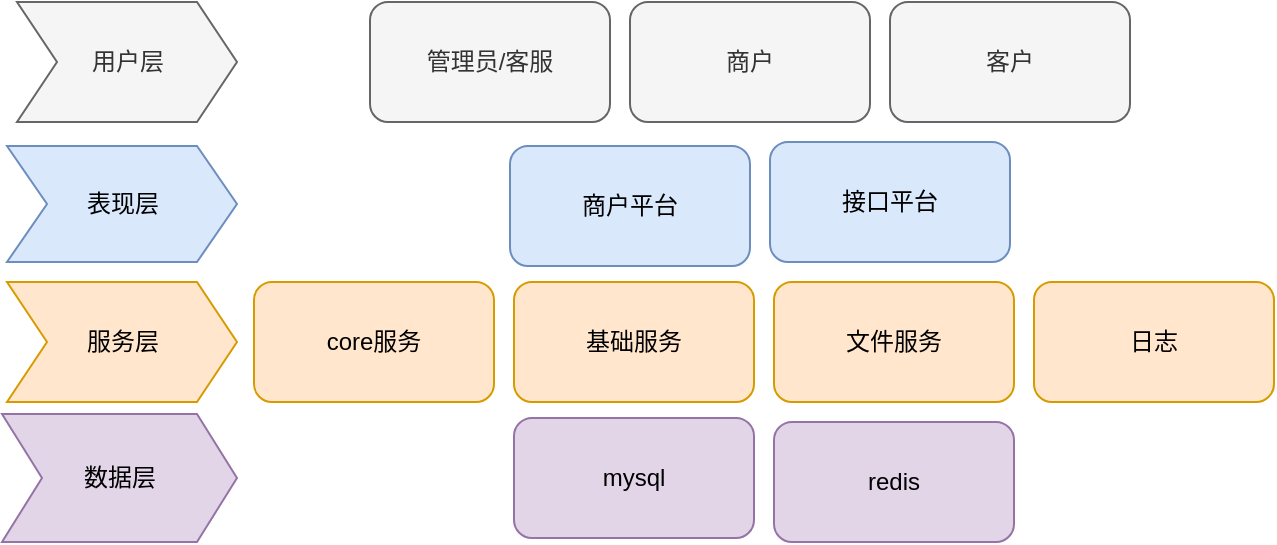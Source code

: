 <mxfile version="13.10.9" type="github"><diagram id="kgpKYQtTHZ0yAKxKKP6v" name="Page-1"><mxGraphModel dx="722" dy="376" grid="1" gridSize="10" guides="1" tooltips="1" connect="1" arrows="1" fold="1" page="1" pageScale="1" pageWidth="850" pageHeight="1100" math="0" shadow="0"><root><mxCell id="0"/><mxCell id="1" parent="0"/><mxCell id="t6QwYdrZN2NVPnmKLm5W-7" value="用户层" style="shape=step;perimeter=stepPerimeter;whiteSpace=wrap;html=1;fixedSize=1;fillColor=#f5f5f5;strokeColor=#666666;fontColor=#333333;" vertex="1" parent="1"><mxGeometry x="101.5" y="80" width="110" height="60" as="geometry"/></mxCell><mxCell id="t6QwYdrZN2NVPnmKLm5W-8" value="表现层" style="shape=step;perimeter=stepPerimeter;whiteSpace=wrap;html=1;fixedSize=1;fillColor=#dae8fc;strokeColor=#6c8ebf;" vertex="1" parent="1"><mxGeometry x="96.5" y="152" width="115" height="58" as="geometry"/></mxCell><mxCell id="t6QwYdrZN2NVPnmKLm5W-9" value="服务层" style="shape=step;perimeter=stepPerimeter;whiteSpace=wrap;html=1;fixedSize=1;fillColor=#ffe6cc;strokeColor=#d79b00;" vertex="1" parent="1"><mxGeometry x="96.5" y="220" width="115" height="60" as="geometry"/></mxCell><mxCell id="t6QwYdrZN2NVPnmKLm5W-10" value="数据层" style="shape=step;perimeter=stepPerimeter;whiteSpace=wrap;html=1;fixedSize=1;fillColor=#e1d5e7;strokeColor=#9673a6;" vertex="1" parent="1"><mxGeometry x="94" y="286" width="117.5" height="64" as="geometry"/></mxCell><mxCell id="t6QwYdrZN2NVPnmKLm5W-11" value="管理员/客服" style="rounded=1;whiteSpace=wrap;html=1;fillColor=#f5f5f5;strokeColor=#666666;fontColor=#333333;" vertex="1" parent="1"><mxGeometry x="278" y="80" width="120" height="60" as="geometry"/></mxCell><mxCell id="t6QwYdrZN2NVPnmKLm5W-12" value="商户" style="rounded=1;whiteSpace=wrap;html=1;fillColor=#f5f5f5;strokeColor=#666666;fontColor=#333333;" vertex="1" parent="1"><mxGeometry x="408" y="80" width="120" height="60" as="geometry"/></mxCell><mxCell id="t6QwYdrZN2NVPnmKLm5W-13" value="客户" style="rounded=1;whiteSpace=wrap;html=1;fillColor=#f5f5f5;strokeColor=#666666;fontColor=#333333;" vertex="1" parent="1"><mxGeometry x="538" y="80" width="120" height="60" as="geometry"/></mxCell><mxCell id="t6QwYdrZN2NVPnmKLm5W-14" value="商户平台" style="rounded=1;whiteSpace=wrap;html=1;fillColor=#dae8fc;strokeColor=#6c8ebf;" vertex="1" parent="1"><mxGeometry x="348" y="152" width="120" height="60" as="geometry"/></mxCell><mxCell id="t6QwYdrZN2NVPnmKLm5W-15" value="接口平台" style="rounded=1;whiteSpace=wrap;html=1;fillColor=#dae8fc;strokeColor=#6c8ebf;" vertex="1" parent="1"><mxGeometry x="478" y="150" width="120" height="60" as="geometry"/></mxCell><mxCell id="t6QwYdrZN2NVPnmKLm5W-16" value="core服务" style="rounded=1;whiteSpace=wrap;html=1;fillColor=#ffe6cc;strokeColor=#d79b00;" vertex="1" parent="1"><mxGeometry x="220" y="220" width="120" height="60" as="geometry"/></mxCell><mxCell id="t6QwYdrZN2NVPnmKLm5W-17" value="基础服务" style="rounded=1;whiteSpace=wrap;html=1;fillColor=#ffe6cc;strokeColor=#d79b00;" vertex="1" parent="1"><mxGeometry x="350" y="220" width="120" height="60" as="geometry"/></mxCell><mxCell id="t6QwYdrZN2NVPnmKLm5W-18" value="文件服务" style="rounded=1;whiteSpace=wrap;html=1;fillColor=#ffe6cc;strokeColor=#d79b00;" vertex="1" parent="1"><mxGeometry x="480" y="220" width="120" height="60" as="geometry"/></mxCell><mxCell id="t6QwYdrZN2NVPnmKLm5W-19" value="日志" style="rounded=1;whiteSpace=wrap;html=1;fillColor=#ffe6cc;strokeColor=#d79b00;" vertex="1" parent="1"><mxGeometry x="610" y="220" width="120" height="60" as="geometry"/></mxCell><mxCell id="t6QwYdrZN2NVPnmKLm5W-20" value="mysql" style="rounded=1;whiteSpace=wrap;html=1;fillColor=#e1d5e7;strokeColor=#9673a6;" vertex="1" parent="1"><mxGeometry x="350" y="288" width="120" height="60" as="geometry"/></mxCell><mxCell id="t6QwYdrZN2NVPnmKLm5W-21" value="redis" style="rounded=1;whiteSpace=wrap;html=1;fillColor=#e1d5e7;strokeColor=#9673a6;" vertex="1" parent="1"><mxGeometry x="480" y="290" width="120" height="60" as="geometry"/></mxCell></root></mxGraphModel></diagram></mxfile>